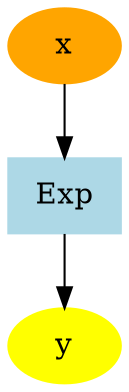 digraph g{
1 [label="x", color=orange, style=filled]
2 [label="y", color=yellow, style=filled]
3 [label="Exp", color=lightblue, style=filled, shape=box]
1 -> 3
3 -> 2
}
